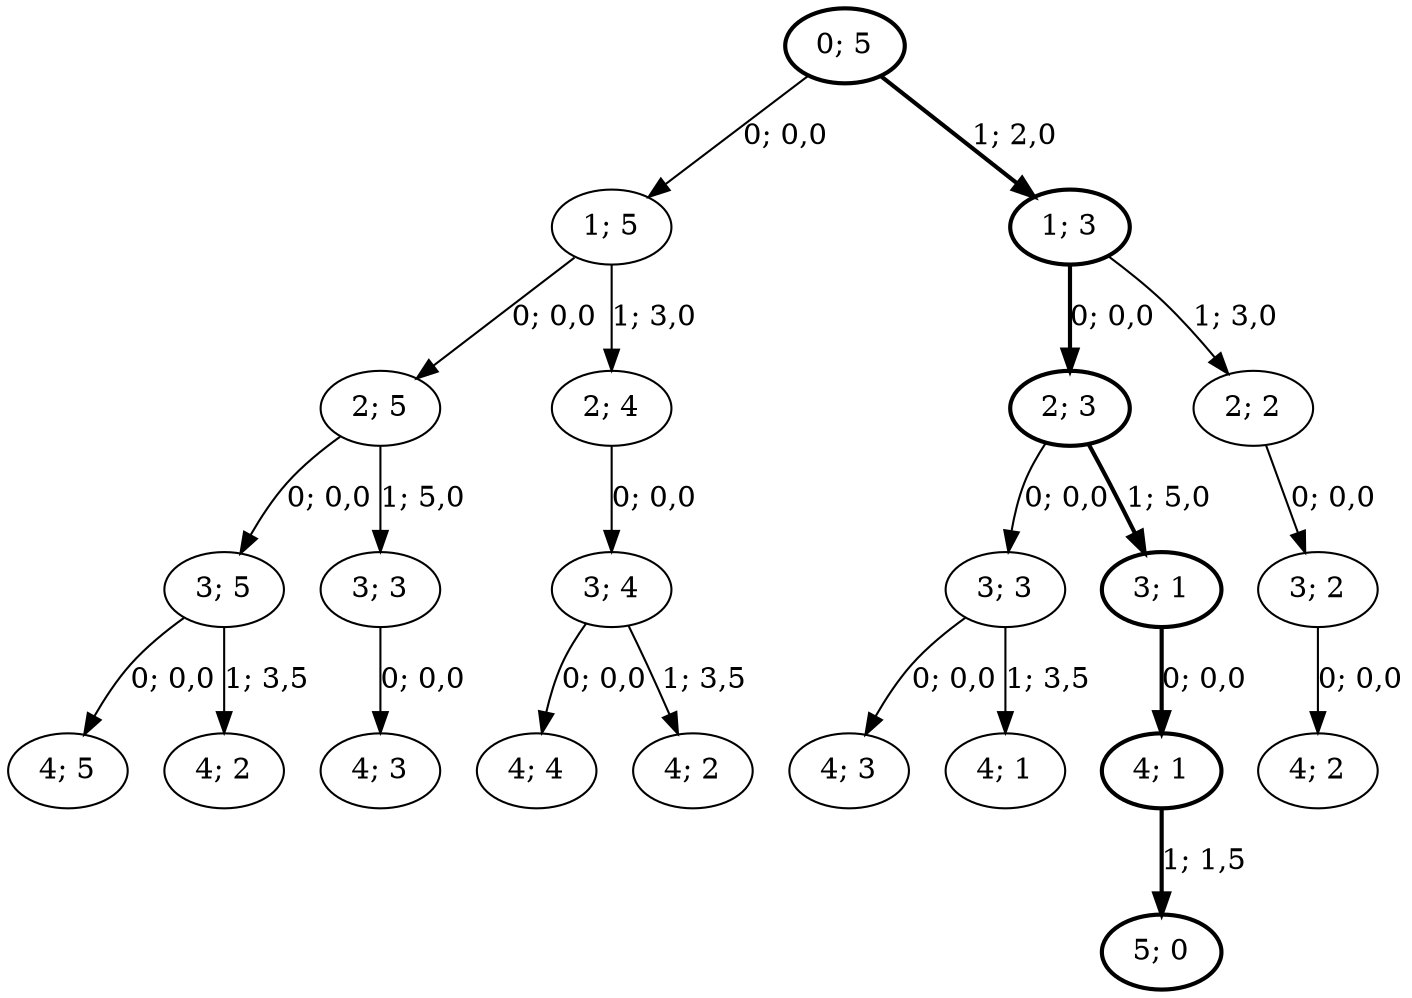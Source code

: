 strict digraph G {
  1 [ style="solid" label="3; 5" ];
  2 [ style="solid" label="4; 5" ];
  3 [ style="solid" label="4; 2" ];
  4 [ style="solid" label="2; 5" ];
  5 [ style="solid" label="3; 3" ];
  6 [ style="solid" label="4; 3" ];
  7 [ style="solid" label="1; 5" ];
  8 [ style="solid" label="3; 4" ];
  9 [ style="solid" label="4; 4" ];
  10 [ style="solid" label="4; 2" ];
  11 [ style="solid" label="2; 4" ];
  12 [ style="bold" label="0; 5" ];
  13 [ style="solid" label="3; 3" ];
  14 [ style="solid" label="4; 3" ];
  15 [ style="solid" label="4; 1" ];
  16 [ style="bold" label="2; 3" ];
  17 [ style="bold" label="4; 1" ];
  18 [ style="bold" label="5; 0" ];
  19 [ style="bold" label="3; 1" ];
  20 [ style="bold" label="1; 3" ];
  21 [ style="solid" label="3; 2" ];
  22 [ style="solid" label="4; 2" ];
  23 [ style="solid" label="2; 2" ];
  1 -> 2 [ style="solid" label="0; 0,0" ];
  1 -> 3 [ style="solid" label="1; 3,5" ];
  4 -> 1 [ style="solid" label="0; 0,0" ];
  5 -> 6 [ style="solid" label="0; 0,0" ];
  4 -> 5 [ style="solid" label="1; 5,0" ];
  7 -> 4 [ style="solid" label="0; 0,0" ];
  8 -> 9 [ style="solid" label="0; 0,0" ];
  8 -> 10 [ style="solid" label="1; 3,5" ];
  11 -> 8 [ style="solid" label="0; 0,0" ];
  7 -> 11 [ style="solid" label="1; 3,0" ];
  12 -> 7 [ style="solid" label="0; 0,0" ];
  13 -> 14 [ style="solid" label="0; 0,0" ];
  13 -> 15 [ style="solid" label="1; 3,5" ];
  16 -> 13 [ style="solid" label="0; 0,0" ];
  17 -> 18 [ style="bold" label="1; 1,5" ];
  19 -> 17 [ style="bold" label="0; 0,0" ];
  16 -> 19 [ style="bold" label="1; 5,0" ];
  20 -> 16 [ style="bold" label="0; 0,0" ];
  21 -> 22 [ style="solid" label="0; 0,0" ];
  23 -> 21 [ style="solid" label="0; 0,0" ];
  20 -> 23 [ style="solid" label="1; 3,0" ];
  12 -> 20 [ style="bold" label="1; 2,0" ];
}
